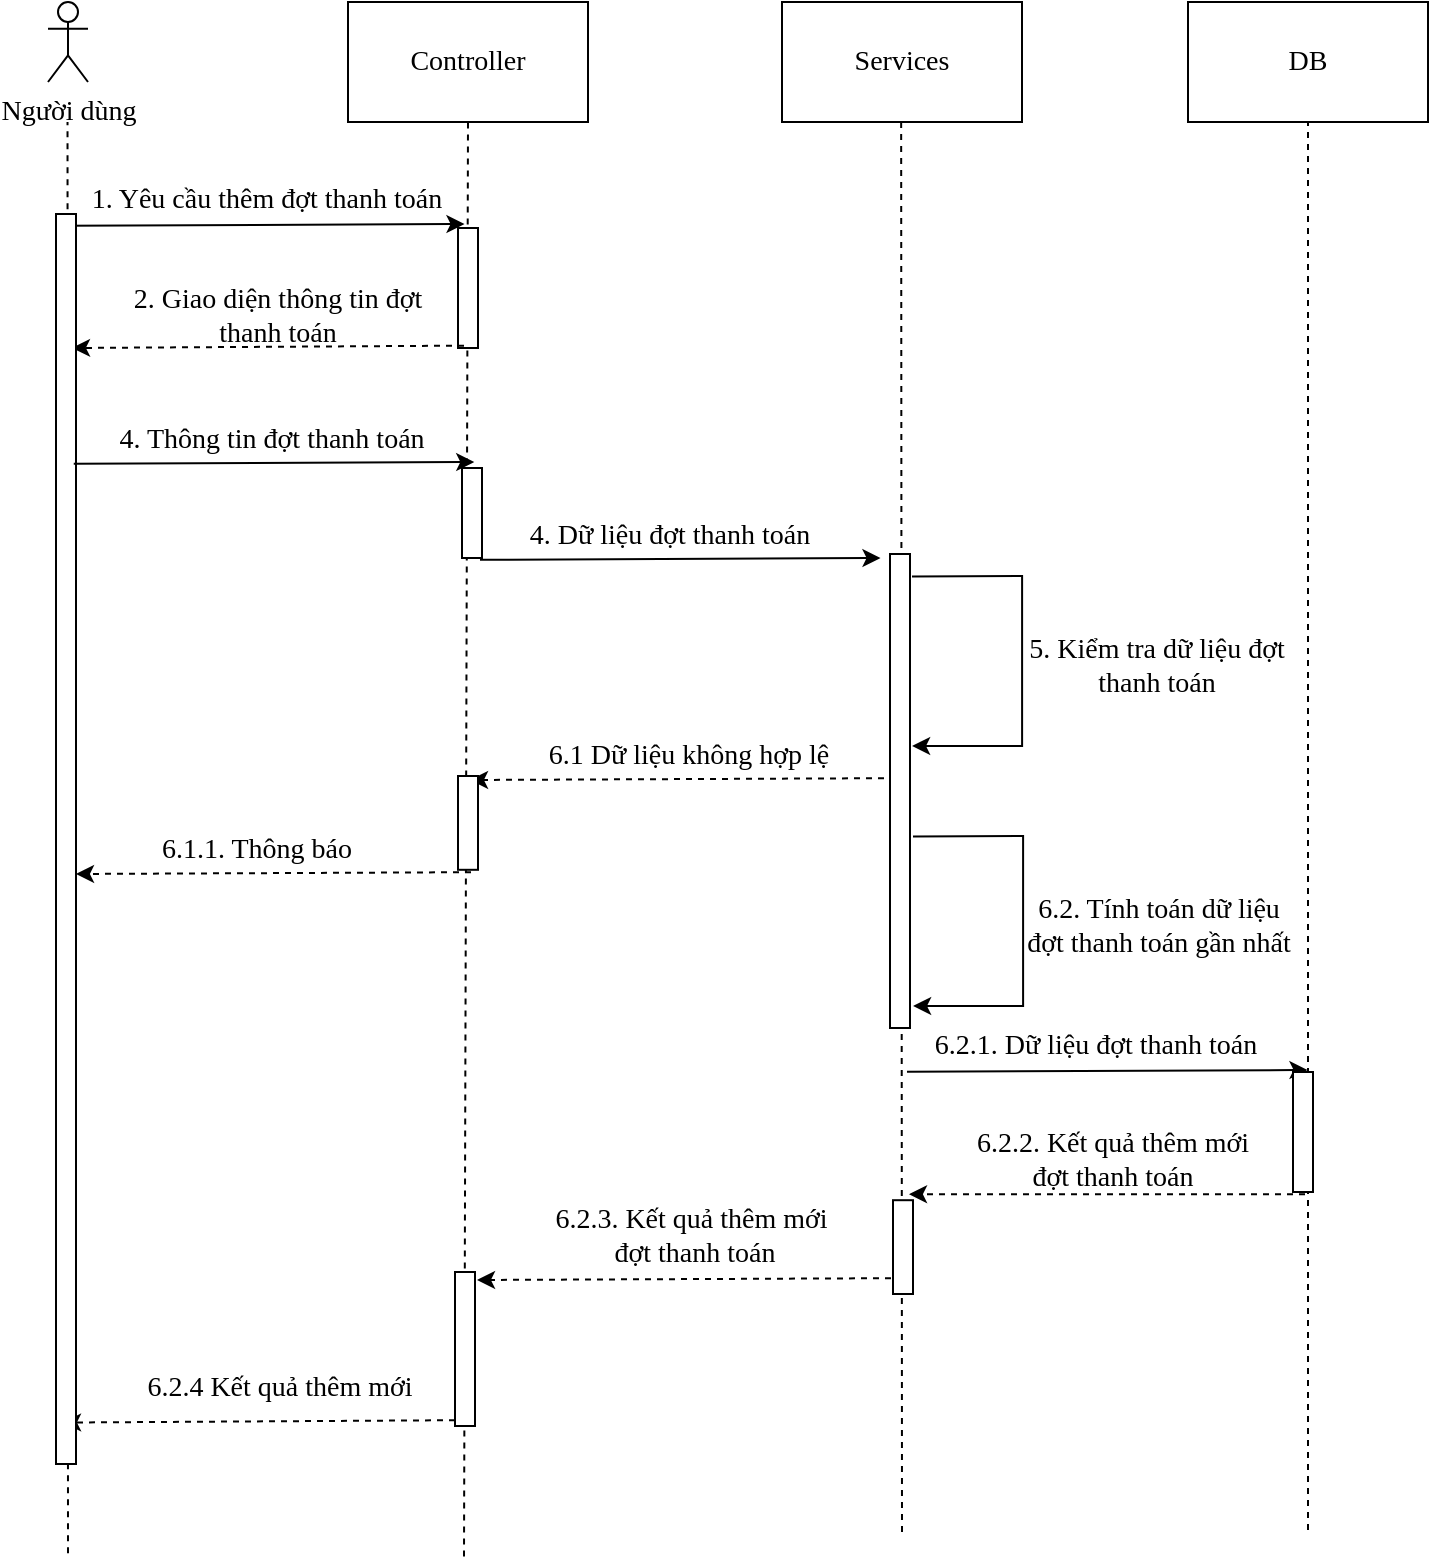 <mxfile version="24.4.3" type="device">
  <diagram name="Trang-1" id="R2SSgekKrFJc0sKT6GDx">
    <mxGraphModel dx="1118" dy="561" grid="1" gridSize="1" guides="1" tooltips="1" connect="1" arrows="1" fold="1" page="1" pageScale="1" pageWidth="827" pageHeight="1169" math="0" shadow="0">
      <root>
        <mxCell id="0" />
        <mxCell id="1" parent="0" />
        <mxCell id="ekgqlXPSo2zlpU3kf7QV-1" value="Người dùng" style="shape=umlActor;verticalLabelPosition=bottom;verticalAlign=top;html=1;outlineConnect=0;fontFamily=Times New Roman;fontSize=14;" parent="1" vertex="1">
          <mxGeometry x="70" y="50" width="20" height="40" as="geometry" />
        </mxCell>
        <mxCell id="ekgqlXPSo2zlpU3kf7QV-2" value="Controller" style="rounded=0;whiteSpace=wrap;html=1;fontFamily=Times New Roman;fontSize=14;" parent="1" vertex="1">
          <mxGeometry x="220" y="50" width="120" height="60" as="geometry" />
        </mxCell>
        <mxCell id="ekgqlXPSo2zlpU3kf7QV-3" value="Services" style="rounded=0;whiteSpace=wrap;html=1;fontFamily=Times New Roman;fontSize=14;" parent="1" vertex="1">
          <mxGeometry x="437" y="50" width="120" height="60" as="geometry" />
        </mxCell>
        <mxCell id="ekgqlXPSo2zlpU3kf7QV-4" value="DB" style="rounded=0;whiteSpace=wrap;html=1;fontFamily=Times New Roman;fontSize=14;" parent="1" vertex="1">
          <mxGeometry x="640" y="50" width="120" height="60" as="geometry" />
        </mxCell>
        <mxCell id="ekgqlXPSo2zlpU3kf7QV-6" value="" style="endArrow=none;dashed=1;html=1;rounded=0;entryX=0.5;entryY=1;entryDx=0;entryDy=0;fontFamily=Times New Roman;fontSize=14;" parent="1" target="ekgqlXPSo2zlpU3kf7QV-2" edge="1">
          <mxGeometry width="50" height="50" relative="1" as="geometry">
            <mxPoint x="278" y="827.193" as="sourcePoint" />
            <mxPoint x="490" y="170" as="targetPoint" />
          </mxGeometry>
        </mxCell>
        <mxCell id="ekgqlXPSo2zlpU3kf7QV-7" value="" style="endArrow=none;dashed=1;html=1;rounded=0;entryX=0.5;entryY=1;entryDx=0;entryDy=0;fontFamily=Times New Roman;fontSize=14;" parent="1" edge="1">
          <mxGeometry width="50" height="50" relative="1" as="geometry">
            <mxPoint x="497" y="815" as="sourcePoint" />
            <mxPoint x="496.58" y="110" as="targetPoint" />
          </mxGeometry>
        </mxCell>
        <mxCell id="ekgqlXPSo2zlpU3kf7QV-8" value="" style="endArrow=none;dashed=1;html=1;rounded=0;entryX=0.5;entryY=1;entryDx=0;entryDy=0;fontFamily=Times New Roman;fontSize=14;" parent="1" edge="1">
          <mxGeometry width="50" height="50" relative="1" as="geometry">
            <mxPoint x="700" y="814" as="sourcePoint" />
            <mxPoint x="700" y="110" as="targetPoint" />
          </mxGeometry>
        </mxCell>
        <mxCell id="ekgqlXPSo2zlpU3kf7QV-10" value="4. Thông tin đợt thanh toán" style="text;html=1;strokeColor=none;fillColor=none;align=center;verticalAlign=middle;whiteSpace=wrap;rounded=0;fontFamily=Times New Roman;fontSize=14;" parent="1" vertex="1">
          <mxGeometry x="100" y="264" width="164" height="10" as="geometry" />
        </mxCell>
        <mxCell id="ekgqlXPSo2zlpU3kf7QV-49" value="" style="endArrow=none;dashed=1;html=1;rounded=0;entryX=0.5;entryY=1;entryDx=0;entryDy=0;fontFamily=Times New Roman;fontSize=14;" parent="1" edge="1">
          <mxGeometry width="50" height="50" relative="1" as="geometry">
            <mxPoint x="80" y="825.67" as="sourcePoint" />
            <mxPoint x="79.76" y="110" as="targetPoint" />
          </mxGeometry>
        </mxCell>
        <mxCell id="641vR3JIcgb_U33MpTuV-2" value="" style="endArrow=classic;html=1;rounded=0;fontFamily=Times New Roman;fontSize=14;exitX=0.975;exitY=0.087;exitDx=0;exitDy=0;exitPerimeter=0;" parent="1" edge="1">
          <mxGeometry width="50" height="50" relative="1" as="geometry">
            <mxPoint x="78" y="161.9" as="sourcePoint" />
            <mxPoint x="278.25" y="161" as="targetPoint" />
          </mxGeometry>
        </mxCell>
        <mxCell id="641vR3JIcgb_U33MpTuV-3" value="1. Yêu cầu thêm đợt thanh toán" style="text;html=1;strokeColor=none;fillColor=none;align=center;verticalAlign=middle;whiteSpace=wrap;rounded=0;fontFamily=Times New Roman;fontSize=14;" parent="1" vertex="1">
          <mxGeometry x="72.25" y="144" width="214.75" height="10" as="geometry" />
        </mxCell>
        <mxCell id="641vR3JIcgb_U33MpTuV-4" value="" style="rounded=0;whiteSpace=wrap;html=1;fontFamily=Times New Roman;fontSize=14;" parent="1" vertex="1">
          <mxGeometry x="275" y="163" width="10" height="60" as="geometry" />
        </mxCell>
        <mxCell id="641vR3JIcgb_U33MpTuV-6" value="" style="endArrow=classic;html=1;rounded=0;fontFamily=Times New Roman;fontSize=14;exitX=0.975;exitY=0.087;exitDx=0;exitDy=0;exitPerimeter=0;" parent="1" edge="1">
          <mxGeometry width="50" height="50" relative="1" as="geometry">
            <mxPoint x="286" y="328.9" as="sourcePoint" />
            <mxPoint x="486.25" y="328" as="targetPoint" />
          </mxGeometry>
        </mxCell>
        <mxCell id="641vR3JIcgb_U33MpTuV-8" value="" style="rounded=0;whiteSpace=wrap;html=1;fontFamily=Times New Roman;fontSize=14;" parent="1" vertex="1">
          <mxGeometry x="491" y="326" width="10" height="237" as="geometry" />
        </mxCell>
        <mxCell id="641vR3JIcgb_U33MpTuV-10" value="6.2.1. Dữ liệu đợt thanh toán" style="text;html=1;strokeColor=none;fillColor=none;align=center;verticalAlign=middle;whiteSpace=wrap;rounded=0;fontFamily=Times New Roman;fontSize=14;" parent="1" vertex="1">
          <mxGeometry x="511.5" y="567" width="164" height="10" as="geometry" />
        </mxCell>
        <mxCell id="641vR3JIcgb_U33MpTuV-11" value="" style="endArrow=classic;html=1;rounded=0;fontFamily=Times New Roman;fontSize=14;exitX=0.975;exitY=0.087;exitDx=0;exitDy=0;exitPerimeter=0;" parent="1" edge="1">
          <mxGeometry width="50" height="50" relative="1" as="geometry">
            <mxPoint x="499.5" y="584.9" as="sourcePoint" />
            <mxPoint x="699.75" y="584" as="targetPoint" />
          </mxGeometry>
        </mxCell>
        <mxCell id="641vR3JIcgb_U33MpTuV-12" value="" style="rounded=0;whiteSpace=wrap;html=1;fontFamily=Times New Roman;fontSize=14;" parent="1" vertex="1">
          <mxGeometry x="692.5" y="585" width="10" height="60" as="geometry" />
        </mxCell>
        <mxCell id="641vR3JIcgb_U33MpTuV-15" value="6.2.2. Kết quả thêm mới đợt thanh toán" style="text;html=1;strokeColor=none;fillColor=none;align=center;verticalAlign=middle;whiteSpace=wrap;rounded=0;fontFamily=Times New Roman;fontSize=14;" parent="1" vertex="1">
          <mxGeometry x="526" y="624" width="152.5" height="10" as="geometry" />
        </mxCell>
        <mxCell id="641vR3JIcgb_U33MpTuV-18" value="" style="endArrow=classic;html=1;rounded=0;exitX=0.25;exitY=1;exitDx=0;exitDy=0;dashed=1;" parent="1" edge="1">
          <mxGeometry width="50" height="50" relative="1" as="geometry">
            <mxPoint x="698.5" y="646.1" as="sourcePoint" />
            <mxPoint x="500.5" y="646.1" as="targetPoint" />
          </mxGeometry>
        </mxCell>
        <mxCell id="641vR3JIcgb_U33MpTuV-21" value="6.2.3. Kết quả thêm mới&amp;nbsp;&lt;div&gt;đợt thanh toán&lt;/div&gt;" style="text;html=1;strokeColor=none;fillColor=none;align=center;verticalAlign=middle;whiteSpace=wrap;rounded=0;fontFamily=Times New Roman;fontSize=14;" parent="1" vertex="1">
          <mxGeometry x="292" y="662" width="202.5" height="10" as="geometry" />
        </mxCell>
        <mxCell id="641vR3JIcgb_U33MpTuV-22" value="" style="endArrow=classic;html=1;rounded=0;exitX=0.25;exitY=1;exitDx=0;exitDy=0;dashed=1;" parent="1" edge="1">
          <mxGeometry width="50" height="50" relative="1" as="geometry">
            <mxPoint x="491.5" y="688.1" as="sourcePoint" />
            <mxPoint x="284.5" y="689" as="targetPoint" />
          </mxGeometry>
        </mxCell>
        <mxCell id="641vR3JIcgb_U33MpTuV-23" value="" style="rounded=0;whiteSpace=wrap;html=1;fontFamily=Times New Roman;fontSize=14;" parent="1" vertex="1">
          <mxGeometry x="273.5" y="685" width="10" height="77" as="geometry" />
        </mxCell>
        <mxCell id="641vR3JIcgb_U33MpTuV-25" value="6.2.4 Kết quả thêm mới" style="text;html=1;strokeColor=none;fillColor=none;align=center;verticalAlign=middle;whiteSpace=wrap;rounded=0;fontFamily=Times New Roman;fontSize=14;" parent="1" vertex="1">
          <mxGeometry x="106" y="738" width="160.25" height="10" as="geometry" />
        </mxCell>
        <mxCell id="641vR3JIcgb_U33MpTuV-26" value="" style="endArrow=classic;html=1;rounded=0;exitX=0.25;exitY=1;exitDx=0;exitDy=0;dashed=1;" parent="1" edge="1">
          <mxGeometry width="50" height="50" relative="1" as="geometry">
            <mxPoint x="273.5" y="759.1" as="sourcePoint" />
            <mxPoint x="77.5" y="760.28" as="targetPoint" />
          </mxGeometry>
        </mxCell>
        <mxCell id="641vR3JIcgb_U33MpTuV-52" value="2. Giao diện thông tin đợt thanh toán" style="text;html=1;strokeColor=none;fillColor=none;align=center;verticalAlign=middle;whiteSpace=wrap;rounded=0;fontFamily=Times New Roman;fontSize=14;" parent="1" vertex="1">
          <mxGeometry x="106" y="201.72" width="158" height="10" as="geometry" />
        </mxCell>
        <mxCell id="641vR3JIcgb_U33MpTuV-53" value="" style="endArrow=classic;html=1;rounded=0;exitX=0.25;exitY=1;exitDx=0;exitDy=0;dashed=1;" parent="1" edge="1">
          <mxGeometry width="50" height="50" relative="1" as="geometry">
            <mxPoint x="278" y="221.82" as="sourcePoint" />
            <mxPoint x="82" y="223" as="targetPoint" />
          </mxGeometry>
        </mxCell>
        <mxCell id="641vR3JIcgb_U33MpTuV-54" value="" style="rounded=0;whiteSpace=wrap;html=1;fontFamily=Times New Roman;fontSize=14;" parent="1" vertex="1">
          <mxGeometry x="74" y="156" width="10" height="625" as="geometry" />
        </mxCell>
        <mxCell id="641vR3JIcgb_U33MpTuV-56" value="4. Dữ liệu đợt thanh toán" style="text;html=1;strokeColor=none;fillColor=none;align=center;verticalAlign=middle;whiteSpace=wrap;rounded=0;fontFamily=Times New Roman;fontSize=14;" parent="1" vertex="1">
          <mxGeometry x="299" y="312" width="164" height="10" as="geometry" />
        </mxCell>
        <mxCell id="641vR3JIcgb_U33MpTuV-57" value="" style="endArrow=classic;html=1;rounded=0;fontFamily=Times New Roman;fontSize=14;exitX=0.975;exitY=0.087;exitDx=0;exitDy=0;exitPerimeter=0;" parent="1" edge="1">
          <mxGeometry width="50" height="50" relative="1" as="geometry">
            <mxPoint x="82.88" y="280.9" as="sourcePoint" />
            <mxPoint x="283.13" y="280" as="targetPoint" />
          </mxGeometry>
        </mxCell>
        <mxCell id="641vR3JIcgb_U33MpTuV-58" value="" style="rounded=0;whiteSpace=wrap;html=1;fontFamily=Times New Roman;fontSize=14;" parent="1" vertex="1">
          <mxGeometry x="277" y="283" width="10" height="45" as="geometry" />
        </mxCell>
        <mxCell id="641vR3JIcgb_U33MpTuV-61" value="5. Kiểm tra dữ liệu đợt thanh toán" style="text;html=1;strokeColor=none;fillColor=none;align=center;verticalAlign=middle;whiteSpace=wrap;rounded=0;fontFamily=Times New Roman;fontSize=14;" parent="1" vertex="1">
          <mxGeometry x="553" y="337" width="143" height="90" as="geometry" />
        </mxCell>
        <mxCell id="641vR3JIcgb_U33MpTuV-62" value="" style="endArrow=classic;html=1;rounded=0;exitX=0.995;exitY=0.095;exitDx=0;exitDy=0;exitPerimeter=0;fontFamily=Times New Roman;fontSize=14;" parent="1" edge="1">
          <mxGeometry width="50" height="50" relative="1" as="geometry">
            <mxPoint x="502.0" y="337.2" as="sourcePoint" />
            <mxPoint x="502.05" y="422" as="targetPoint" />
            <Array as="points">
              <mxPoint x="557.05" y="337" />
              <mxPoint x="557.05" y="422" />
            </Array>
          </mxGeometry>
        </mxCell>
        <mxCell id="Hoik_uI6V6MLtW4A96Rv-2" value="6.2. Tính toán dữ liệu đợt thanh toán gần nhất" style="text;html=1;strokeColor=none;fillColor=none;align=center;verticalAlign=middle;whiteSpace=wrap;rounded=0;fontFamily=Times New Roman;fontSize=14;" parent="1" vertex="1">
          <mxGeometry x="553.5" y="467" width="143" height="90" as="geometry" />
        </mxCell>
        <mxCell id="Hoik_uI6V6MLtW4A96Rv-3" value="" style="endArrow=classic;html=1;rounded=0;exitX=0.995;exitY=0.095;exitDx=0;exitDy=0;exitPerimeter=0;fontFamily=Times New Roman;fontSize=14;" parent="1" edge="1">
          <mxGeometry width="50" height="50" relative="1" as="geometry">
            <mxPoint x="502.5" y="467.2" as="sourcePoint" />
            <mxPoint x="502.55" y="552" as="targetPoint" />
            <Array as="points">
              <mxPoint x="557.55" y="467" />
              <mxPoint x="557.55" y="552" />
            </Array>
          </mxGeometry>
        </mxCell>
        <mxCell id="fJVjBIoNa95U1K5CzVX5-1" value="6.1 Dữ liệu không hợp lệ" style="text;html=1;strokeColor=none;fillColor=none;align=center;verticalAlign=middle;whiteSpace=wrap;rounded=0;fontFamily=Times New Roman;fontSize=14;" parent="1" vertex="1">
          <mxGeometry x="288.5" y="422" width="202.5" height="10" as="geometry" />
        </mxCell>
        <mxCell id="fJVjBIoNa95U1K5CzVX5-2" value="" style="endArrow=classic;html=1;rounded=0;exitX=0.25;exitY=1;exitDx=0;exitDy=0;dashed=1;" parent="1" edge="1">
          <mxGeometry width="50" height="50" relative="1" as="geometry">
            <mxPoint x="488" y="438.1" as="sourcePoint" />
            <mxPoint x="281" y="439" as="targetPoint" />
          </mxGeometry>
        </mxCell>
        <mxCell id="fJVjBIoNa95U1K5CzVX5-6" value="" style="rounded=0;whiteSpace=wrap;html=1;fontFamily=Times New Roman;fontSize=14;" parent="1" vertex="1">
          <mxGeometry x="492.5" y="649.1" width="10" height="46.9" as="geometry" />
        </mxCell>
        <mxCell id="641vR3JIcgb_U33MpTuV-31" value="" style="rounded=0;whiteSpace=wrap;html=1;fontFamily=Times New Roman;fontSize=14;" parent="1" vertex="1">
          <mxGeometry x="275" y="437" width="10" height="46.9" as="geometry" />
        </mxCell>
        <mxCell id="fJVjBIoNa95U1K5CzVX5-9" value="6.1.1. Thông báo" style="text;html=1;strokeColor=none;fillColor=none;align=center;verticalAlign=middle;whiteSpace=wrap;rounded=0;fontFamily=Times New Roman;fontSize=14;" parent="1" vertex="1">
          <mxGeometry x="72.5" y="469" width="202.5" height="10" as="geometry" />
        </mxCell>
        <mxCell id="fJVjBIoNa95U1K5CzVX5-10" value="" style="endArrow=classic;html=1;rounded=0;exitX=0.25;exitY=1;exitDx=0;exitDy=0;dashed=1;" parent="1" edge="1">
          <mxGeometry width="50" height="50" relative="1" as="geometry">
            <mxPoint x="281.5" y="485.1" as="sourcePoint" />
            <mxPoint x="84" y="486" as="targetPoint" />
          </mxGeometry>
        </mxCell>
      </root>
    </mxGraphModel>
  </diagram>
</mxfile>
